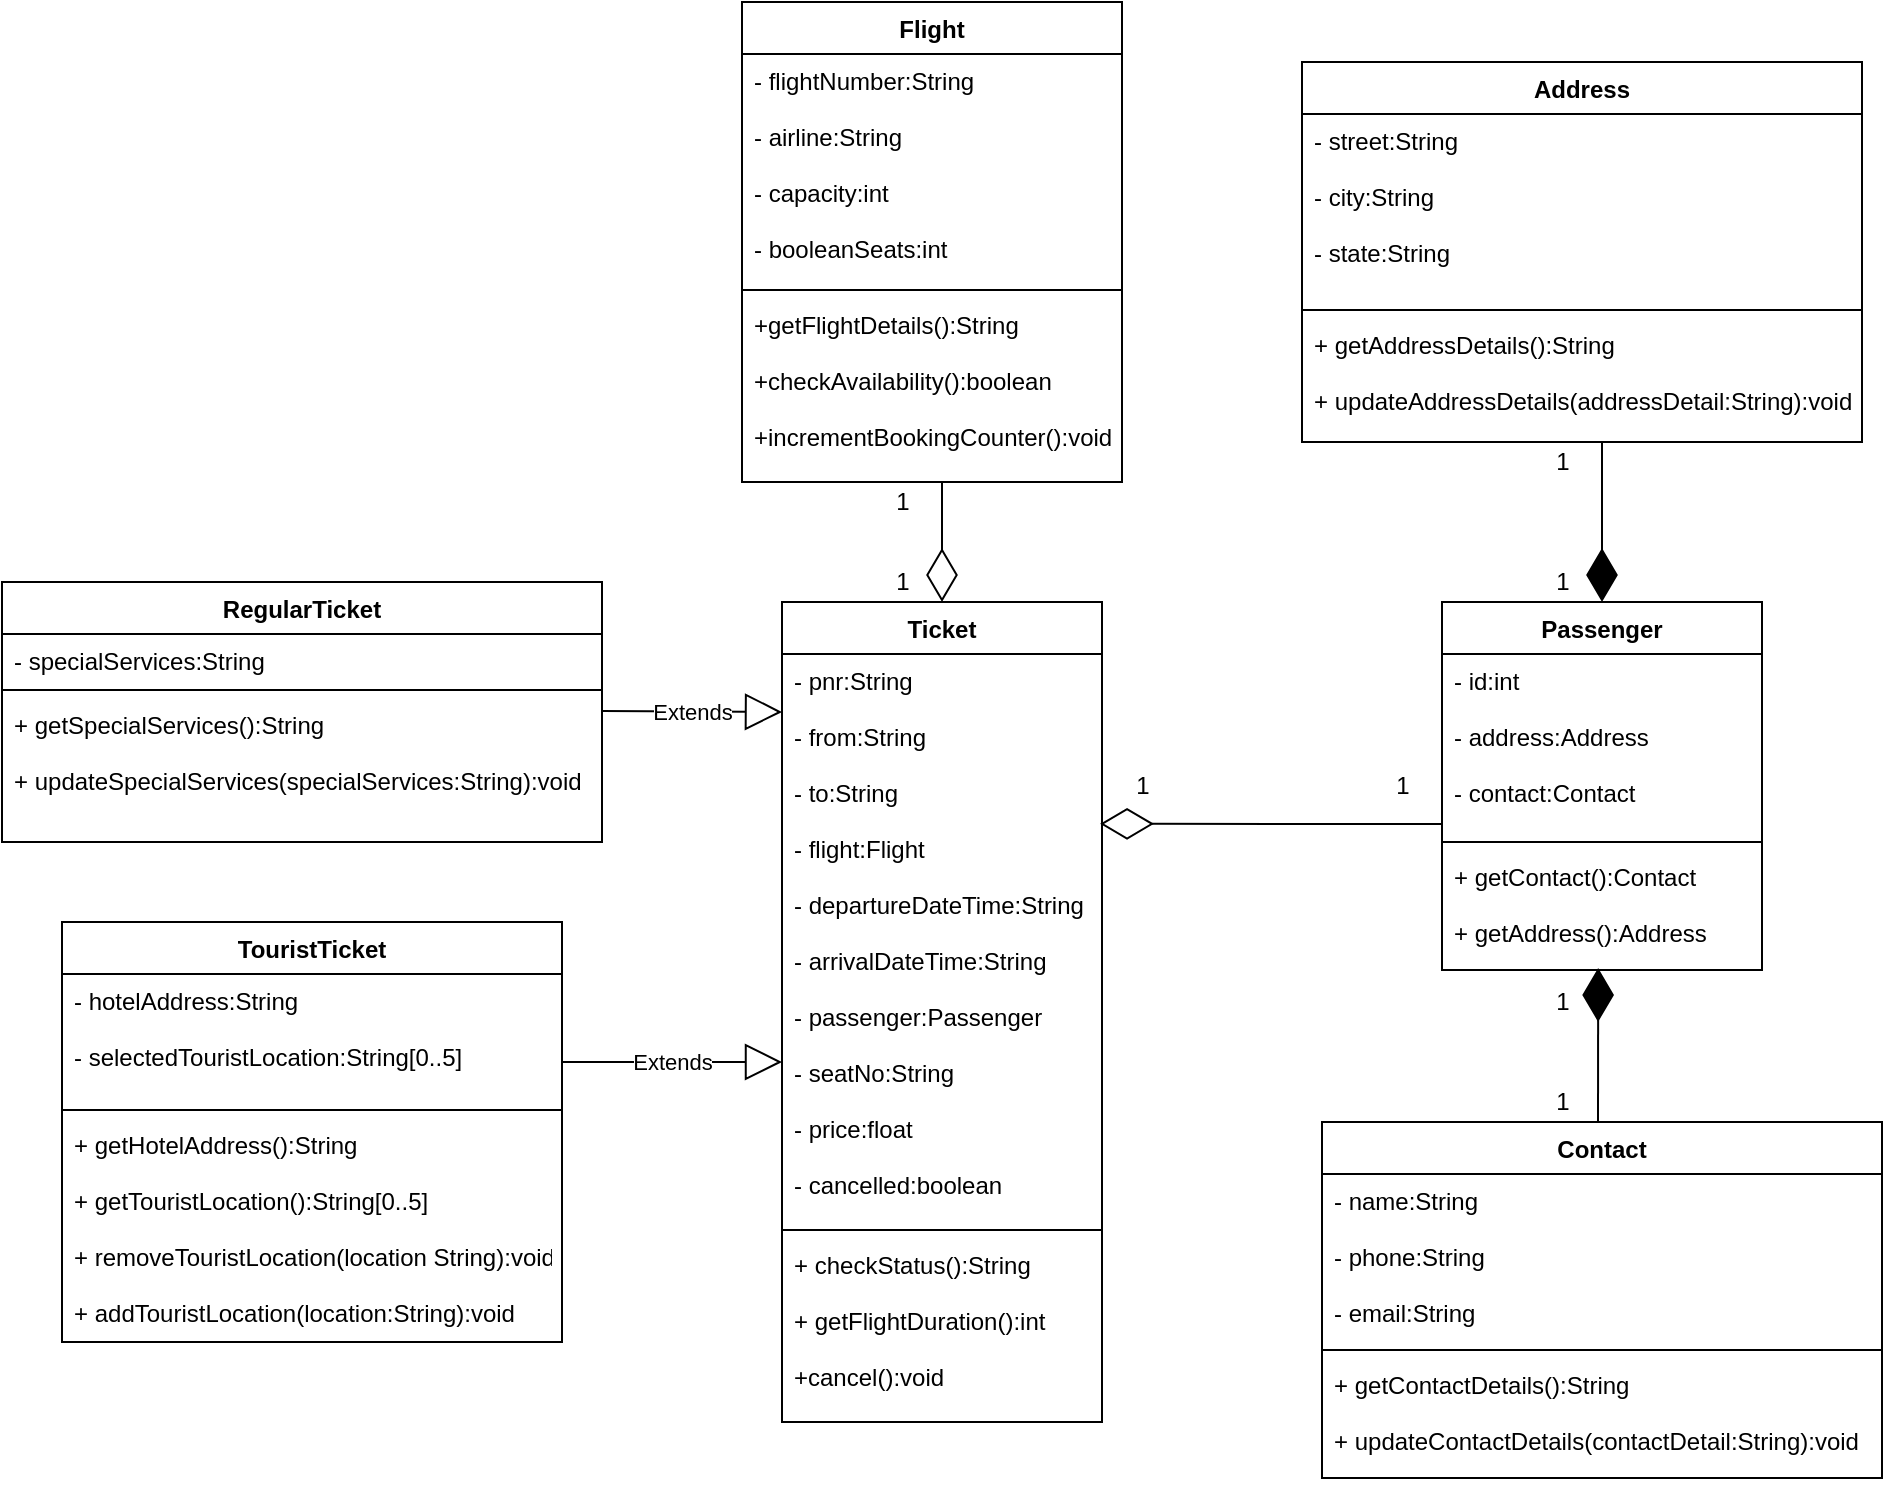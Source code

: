 <mxfile version="16.4.5" type="device"><diagram id="xEcC1-CSTveFC2Nj1GJe" name="Page-1"><mxGraphModel dx="868" dy="1582" grid="1" gridSize="10" guides="1" tooltips="1" connect="1" arrows="1" fold="1" page="1" pageScale="1" pageWidth="850" pageHeight="1100" math="0" shadow="0"><root><mxCell id="0"/><mxCell id="1" parent="0"/><mxCell id="GSu3TfdqwIiByL3R-5I6-4" value="Passenger" style="swimlane;fontStyle=1;align=center;verticalAlign=top;childLayout=stackLayout;horizontal=1;startSize=26;horizontalStack=0;resizeParent=1;resizeParentMax=0;resizeLast=0;collapsible=1;marginBottom=0;" vertex="1" parent="1"><mxGeometry x="730" y="170" width="160" height="184" as="geometry"/></mxCell><mxCell id="GSu3TfdqwIiByL3R-5I6-5" value="- id:int&#10;&#10;- address:Address&#10;&#10;- contact:Contact" style="text;strokeColor=none;fillColor=none;align=left;verticalAlign=top;spacingLeft=4;spacingRight=4;overflow=hidden;rotatable=0;points=[[0,0.5],[1,0.5]];portConstraint=eastwest;" vertex="1" parent="GSu3TfdqwIiByL3R-5I6-4"><mxGeometry y="26" width="160" height="90" as="geometry"/></mxCell><mxCell id="GSu3TfdqwIiByL3R-5I6-6" value="" style="line;strokeWidth=1;fillColor=none;align=left;verticalAlign=middle;spacingTop=-1;spacingLeft=3;spacingRight=3;rotatable=0;labelPosition=right;points=[];portConstraint=eastwest;" vertex="1" parent="GSu3TfdqwIiByL3R-5I6-4"><mxGeometry y="116" width="160" height="8" as="geometry"/></mxCell><mxCell id="GSu3TfdqwIiByL3R-5I6-7" value="+ getContact():Contact&#10;&#10;+ getAddress():Address" style="text;strokeColor=none;fillColor=none;align=left;verticalAlign=top;spacingLeft=4;spacingRight=4;overflow=hidden;rotatable=0;points=[[0,0.5],[1,0.5]];portConstraint=eastwest;" vertex="1" parent="GSu3TfdqwIiByL3R-5I6-4"><mxGeometry y="124" width="160" height="60" as="geometry"/></mxCell><mxCell id="GSu3TfdqwIiByL3R-5I6-8" value="Address" style="swimlane;fontStyle=1;align=center;verticalAlign=top;childLayout=stackLayout;horizontal=1;startSize=26;horizontalStack=0;resizeParent=1;resizeParentMax=0;resizeLast=0;collapsible=1;marginBottom=0;" vertex="1" parent="1"><mxGeometry x="660" y="-100" width="280" height="190" as="geometry"/></mxCell><mxCell id="GSu3TfdqwIiByL3R-5I6-9" value="- street:String&#10;&#10;- city:String&#10;&#10;- state:String&#10;" style="text;strokeColor=none;fillColor=none;align=left;verticalAlign=top;spacingLeft=4;spacingRight=4;overflow=hidden;rotatable=0;points=[[0,0.5],[1,0.5]];portConstraint=eastwest;" vertex="1" parent="GSu3TfdqwIiByL3R-5I6-8"><mxGeometry y="26" width="280" height="94" as="geometry"/></mxCell><mxCell id="GSu3TfdqwIiByL3R-5I6-10" value="" style="line;strokeWidth=1;fillColor=none;align=left;verticalAlign=middle;spacingTop=-1;spacingLeft=3;spacingRight=3;rotatable=0;labelPosition=right;points=[];portConstraint=eastwest;" vertex="1" parent="GSu3TfdqwIiByL3R-5I6-8"><mxGeometry y="120" width="280" height="8" as="geometry"/></mxCell><mxCell id="GSu3TfdqwIiByL3R-5I6-11" value="+ getAddressDetails():String&#10;&#10;+ updateAddressDetails(addressDetail:String):void&#10;" style="text;strokeColor=none;fillColor=none;align=left;verticalAlign=top;spacingLeft=4;spacingRight=4;overflow=hidden;rotatable=0;points=[[0,0.5],[1,0.5]];portConstraint=eastwest;" vertex="1" parent="GSu3TfdqwIiByL3R-5I6-8"><mxGeometry y="128" width="280" height="62" as="geometry"/></mxCell><mxCell id="GSu3TfdqwIiByL3R-5I6-12" value="Contact" style="swimlane;fontStyle=1;align=center;verticalAlign=top;childLayout=stackLayout;horizontal=1;startSize=26;horizontalStack=0;resizeParent=1;resizeParentMax=0;resizeLast=0;collapsible=1;marginBottom=0;" vertex="1" parent="1"><mxGeometry x="670" y="430" width="280" height="178" as="geometry"/></mxCell><mxCell id="GSu3TfdqwIiByL3R-5I6-13" value="- name:String&#10;&#10;- phone:String&#10;&#10;- email:String" style="text;strokeColor=none;fillColor=none;align=left;verticalAlign=top;spacingLeft=4;spacingRight=4;overflow=hidden;rotatable=0;points=[[0,0.5],[1,0.5]];portConstraint=eastwest;" vertex="1" parent="GSu3TfdqwIiByL3R-5I6-12"><mxGeometry y="26" width="280" height="84" as="geometry"/></mxCell><mxCell id="GSu3TfdqwIiByL3R-5I6-14" value="" style="line;strokeWidth=1;fillColor=none;align=left;verticalAlign=middle;spacingTop=-1;spacingLeft=3;spacingRight=3;rotatable=0;labelPosition=right;points=[];portConstraint=eastwest;" vertex="1" parent="GSu3TfdqwIiByL3R-5I6-12"><mxGeometry y="110" width="280" height="8" as="geometry"/></mxCell><mxCell id="GSu3TfdqwIiByL3R-5I6-15" value="+ getContactDetails():String&#10;&#10;+ updateContactDetails(contactDetail:String):void" style="text;strokeColor=none;fillColor=none;align=left;verticalAlign=top;spacingLeft=4;spacingRight=4;overflow=hidden;rotatable=0;points=[[0,0.5],[1,0.5]];portConstraint=eastwest;" vertex="1" parent="GSu3TfdqwIiByL3R-5I6-12"><mxGeometry y="118" width="280" height="60" as="geometry"/></mxCell><mxCell id="GSu3TfdqwIiByL3R-5I6-16" value="Flight" style="swimlane;fontStyle=1;align=center;verticalAlign=top;childLayout=stackLayout;horizontal=1;startSize=26;horizontalStack=0;resizeParent=1;resizeParentMax=0;resizeLast=0;collapsible=1;marginBottom=0;" vertex="1" parent="1"><mxGeometry x="380" y="-130" width="190" height="240" as="geometry"/></mxCell><mxCell id="GSu3TfdqwIiByL3R-5I6-17" value="- flightNumber:String&#10;&#10;- airline:String&#10;&#10;- capacity:int&#10;&#10;- booleanSeats:int" style="text;strokeColor=none;fillColor=none;align=left;verticalAlign=top;spacingLeft=4;spacingRight=4;overflow=hidden;rotatable=0;points=[[0,0.5],[1,0.5]];portConstraint=eastwest;" vertex="1" parent="GSu3TfdqwIiByL3R-5I6-16"><mxGeometry y="26" width="190" height="114" as="geometry"/></mxCell><mxCell id="GSu3TfdqwIiByL3R-5I6-18" value="" style="line;strokeWidth=1;fillColor=none;align=left;verticalAlign=middle;spacingTop=-1;spacingLeft=3;spacingRight=3;rotatable=0;labelPosition=right;points=[];portConstraint=eastwest;" vertex="1" parent="GSu3TfdqwIiByL3R-5I6-16"><mxGeometry y="140" width="190" height="8" as="geometry"/></mxCell><mxCell id="GSu3TfdqwIiByL3R-5I6-19" value="+getFlightDetails():String&#10;&#10;+checkAvailability():boolean&#10;&#10;+incrementBookingCounter():void" style="text;strokeColor=none;fillColor=none;align=left;verticalAlign=top;spacingLeft=4;spacingRight=4;overflow=hidden;rotatable=0;points=[[0,0.5],[1,0.5]];portConstraint=eastwest;" vertex="1" parent="GSu3TfdqwIiByL3R-5I6-16"><mxGeometry y="148" width="190" height="92" as="geometry"/></mxCell><mxCell id="GSu3TfdqwIiByL3R-5I6-20" value="Ticket" style="swimlane;fontStyle=1;align=center;verticalAlign=top;childLayout=stackLayout;horizontal=1;startSize=26;horizontalStack=0;resizeParent=1;resizeParentMax=0;resizeLast=0;collapsible=1;marginBottom=0;" vertex="1" parent="1"><mxGeometry x="400" y="170" width="160" height="410" as="geometry"/></mxCell><mxCell id="GSu3TfdqwIiByL3R-5I6-21" value="- pnr:String&#10;&#10;- from:String&#10;&#10;- to:String&#10;&#10;- flight:Flight&#10;&#10;- departureDateTime:String&#10;&#10;- arrivalDateTime:String&#10;&#10;- passenger:Passenger&#10;&#10;- seatNo:String&#10;&#10;- price:float&#10;&#10;- cancelled:boolean" style="text;strokeColor=none;fillColor=none;align=left;verticalAlign=top;spacingLeft=4;spacingRight=4;overflow=hidden;rotatable=0;points=[[0,0.5],[1,0.5]];portConstraint=eastwest;" vertex="1" parent="GSu3TfdqwIiByL3R-5I6-20"><mxGeometry y="26" width="160" height="284" as="geometry"/></mxCell><mxCell id="GSu3TfdqwIiByL3R-5I6-22" value="" style="line;strokeWidth=1;fillColor=none;align=left;verticalAlign=middle;spacingTop=-1;spacingLeft=3;spacingRight=3;rotatable=0;labelPosition=right;points=[];portConstraint=eastwest;" vertex="1" parent="GSu3TfdqwIiByL3R-5I6-20"><mxGeometry y="310" width="160" height="8" as="geometry"/></mxCell><mxCell id="GSu3TfdqwIiByL3R-5I6-23" value="+ checkStatus():String&#10;&#10;+ getFlightDuration():int&#10;&#10;+cancel():void" style="text;strokeColor=none;fillColor=none;align=left;verticalAlign=top;spacingLeft=4;spacingRight=4;overflow=hidden;rotatable=0;points=[[0,0.5],[1,0.5]];portConstraint=eastwest;" vertex="1" parent="GSu3TfdqwIiByL3R-5I6-20"><mxGeometry y="318" width="160" height="92" as="geometry"/></mxCell><mxCell id="GSu3TfdqwIiByL3R-5I6-24" value="RegularTicket" style="swimlane;fontStyle=1;align=center;verticalAlign=top;childLayout=stackLayout;horizontal=1;startSize=26;horizontalStack=0;resizeParent=1;resizeParentMax=0;resizeLast=0;collapsible=1;marginBottom=0;" vertex="1" parent="1"><mxGeometry x="10" y="160" width="300" height="130" as="geometry"/></mxCell><mxCell id="GSu3TfdqwIiByL3R-5I6-25" value="- specialServices:String" style="text;strokeColor=none;fillColor=none;align=left;verticalAlign=top;spacingLeft=4;spacingRight=4;overflow=hidden;rotatable=0;points=[[0,0.5],[1,0.5]];portConstraint=eastwest;" vertex="1" parent="GSu3TfdqwIiByL3R-5I6-24"><mxGeometry y="26" width="300" height="24" as="geometry"/></mxCell><mxCell id="GSu3TfdqwIiByL3R-5I6-26" value="" style="line;strokeWidth=1;fillColor=none;align=left;verticalAlign=middle;spacingTop=-1;spacingLeft=3;spacingRight=3;rotatable=0;labelPosition=right;points=[];portConstraint=eastwest;" vertex="1" parent="GSu3TfdqwIiByL3R-5I6-24"><mxGeometry y="50" width="300" height="8" as="geometry"/></mxCell><mxCell id="GSu3TfdqwIiByL3R-5I6-27" value="+ getSpecialServices():String&#10;&#10;+ updateSpecialServices(specialServices:String):void" style="text;strokeColor=none;fillColor=none;align=left;verticalAlign=top;spacingLeft=4;spacingRight=4;overflow=hidden;rotatable=0;points=[[0,0.5],[1,0.5]];portConstraint=eastwest;" vertex="1" parent="GSu3TfdqwIiByL3R-5I6-24"><mxGeometry y="58" width="300" height="72" as="geometry"/></mxCell><mxCell id="GSu3TfdqwIiByL3R-5I6-28" value="TouristTicket" style="swimlane;fontStyle=1;align=center;verticalAlign=top;childLayout=stackLayout;horizontal=1;startSize=26;horizontalStack=0;resizeParent=1;resizeParentMax=0;resizeLast=0;collapsible=1;marginBottom=0;" vertex="1" parent="1"><mxGeometry x="40" y="330" width="250" height="210" as="geometry"/></mxCell><mxCell id="GSu3TfdqwIiByL3R-5I6-29" value="- hotelAddress:String&#10;&#10;- selectedTouristLocation:String[0..5]&#10;" style="text;strokeColor=none;fillColor=none;align=left;verticalAlign=top;spacingLeft=4;spacingRight=4;overflow=hidden;rotatable=0;points=[[0,0.5],[1,0.5]];portConstraint=eastwest;" vertex="1" parent="GSu3TfdqwIiByL3R-5I6-28"><mxGeometry y="26" width="250" height="64" as="geometry"/></mxCell><mxCell id="GSu3TfdqwIiByL3R-5I6-30" value="" style="line;strokeWidth=1;fillColor=none;align=left;verticalAlign=middle;spacingTop=-1;spacingLeft=3;spacingRight=3;rotatable=0;labelPosition=right;points=[];portConstraint=eastwest;" vertex="1" parent="GSu3TfdqwIiByL3R-5I6-28"><mxGeometry y="90" width="250" height="8" as="geometry"/></mxCell><mxCell id="GSu3TfdqwIiByL3R-5I6-31" value="+ getHotelAddress():String&#10;&#10;+ getTouristLocation():String[0..5]&#10;&#10;+ removeTouristLocation(location String):void&#10;&#10;+ addTouristLocation(location:String):void" style="text;strokeColor=none;fillColor=none;align=left;verticalAlign=top;spacingLeft=4;spacingRight=4;overflow=hidden;rotatable=0;points=[[0,0.5],[1,0.5]];portConstraint=eastwest;" vertex="1" parent="GSu3TfdqwIiByL3R-5I6-28"><mxGeometry y="98" width="250" height="112" as="geometry"/></mxCell><mxCell id="GSu3TfdqwIiByL3R-5I6-32" value="" style="endArrow=diamondThin;endFill=1;endSize=24;html=1;rounded=0;entryX=0.5;entryY=0;entryDx=0;entryDy=0;" edge="1" parent="1" target="GSu3TfdqwIiByL3R-5I6-4"><mxGeometry width="160" relative="1" as="geometry"><mxPoint x="810" y="90" as="sourcePoint"/><mxPoint x="810" y="160" as="targetPoint"/><Array as="points"/></mxGeometry></mxCell><mxCell id="GSu3TfdqwIiByL3R-5I6-33" value="" style="endArrow=diamondThin;endFill=1;endSize=24;html=1;rounded=0;entryX=0.488;entryY=0.983;entryDx=0;entryDy=0;entryPerimeter=0;" edge="1" parent="1" target="GSu3TfdqwIiByL3R-5I6-7"><mxGeometry width="160" relative="1" as="geometry"><mxPoint x="808" y="430" as="sourcePoint"/><mxPoint x="810" y="360" as="targetPoint"/></mxGeometry></mxCell><mxCell id="GSu3TfdqwIiByL3R-5I6-34" value="" style="endArrow=diamondThin;endFill=0;endSize=24;html=1;rounded=0;entryX=0.994;entryY=0.299;entryDx=0;entryDy=0;entryPerimeter=0;" edge="1" parent="1" target="GSu3TfdqwIiByL3R-5I6-21"><mxGeometry width="160" relative="1" as="geometry"><mxPoint x="730" y="281" as="sourcePoint"/><mxPoint x="590" y="270" as="targetPoint"/></mxGeometry></mxCell><mxCell id="GSu3TfdqwIiByL3R-5I6-35" value="" style="endArrow=diamondThin;endFill=0;endSize=24;html=1;rounded=0;" edge="1" parent="1"><mxGeometry width="160" relative="1" as="geometry"><mxPoint x="480" y="110" as="sourcePoint"/><mxPoint x="480" y="170" as="targetPoint"/></mxGeometry></mxCell><mxCell id="GSu3TfdqwIiByL3R-5I6-39" value="Extends" style="endArrow=block;endSize=16;endFill=0;html=1;rounded=0;" edge="1" parent="1"><mxGeometry width="160" relative="1" as="geometry"><mxPoint x="310" y="224.5" as="sourcePoint"/><mxPoint x="400" y="225" as="targetPoint"/></mxGeometry></mxCell><mxCell id="GSu3TfdqwIiByL3R-5I6-41" value="Extends" style="endArrow=block;endSize=16;endFill=0;html=1;rounded=0;" edge="1" parent="1"><mxGeometry width="160" relative="1" as="geometry"><mxPoint x="290" y="400" as="sourcePoint"/><mxPoint x="400" y="400" as="targetPoint"/></mxGeometry></mxCell><mxCell id="GSu3TfdqwIiByL3R-5I6-42" value="1" style="text;html=1;align=center;verticalAlign=middle;resizable=0;points=[];autosize=1;strokeColor=none;fillColor=none;" vertex="1" parent="1"><mxGeometry x="570" y="252" width="20" height="20" as="geometry"/></mxCell><mxCell id="GSu3TfdqwIiByL3R-5I6-43" value="1" style="text;html=1;align=center;verticalAlign=middle;resizable=0;points=[];autosize=1;strokeColor=none;fillColor=none;" vertex="1" parent="1"><mxGeometry x="700" y="252" width="20" height="20" as="geometry"/></mxCell><mxCell id="GSu3TfdqwIiByL3R-5I6-44" value="1" style="text;html=1;align=center;verticalAlign=middle;resizable=0;points=[];autosize=1;strokeColor=none;fillColor=none;" vertex="1" parent="1"><mxGeometry x="780" y="90" width="20" height="20" as="geometry"/></mxCell><mxCell id="GSu3TfdqwIiByL3R-5I6-45" value="1" style="text;html=1;align=center;verticalAlign=middle;resizable=0;points=[];autosize=1;strokeColor=none;fillColor=none;" vertex="1" parent="1"><mxGeometry x="780" y="150" width="20" height="20" as="geometry"/></mxCell><mxCell id="GSu3TfdqwIiByL3R-5I6-46" value="1&lt;br&gt;" style="text;html=1;align=center;verticalAlign=middle;resizable=0;points=[];autosize=1;strokeColor=none;fillColor=none;" vertex="1" parent="1"><mxGeometry x="450" y="110" width="20" height="20" as="geometry"/></mxCell><mxCell id="GSu3TfdqwIiByL3R-5I6-47" value="1" style="text;html=1;align=center;verticalAlign=middle;resizable=0;points=[];autosize=1;strokeColor=none;fillColor=none;" vertex="1" parent="1"><mxGeometry x="450" y="150" width="20" height="20" as="geometry"/></mxCell><mxCell id="GSu3TfdqwIiByL3R-5I6-48" value="1" style="text;html=1;align=center;verticalAlign=middle;resizable=0;points=[];autosize=1;strokeColor=none;fillColor=none;" vertex="1" parent="1"><mxGeometry x="780" y="360" width="20" height="20" as="geometry"/></mxCell><mxCell id="GSu3TfdqwIiByL3R-5I6-49" value="1" style="text;html=1;align=center;verticalAlign=middle;resizable=0;points=[];autosize=1;strokeColor=none;fillColor=none;" vertex="1" parent="1"><mxGeometry x="780" y="410" width="20" height="20" as="geometry"/></mxCell></root></mxGraphModel></diagram></mxfile>